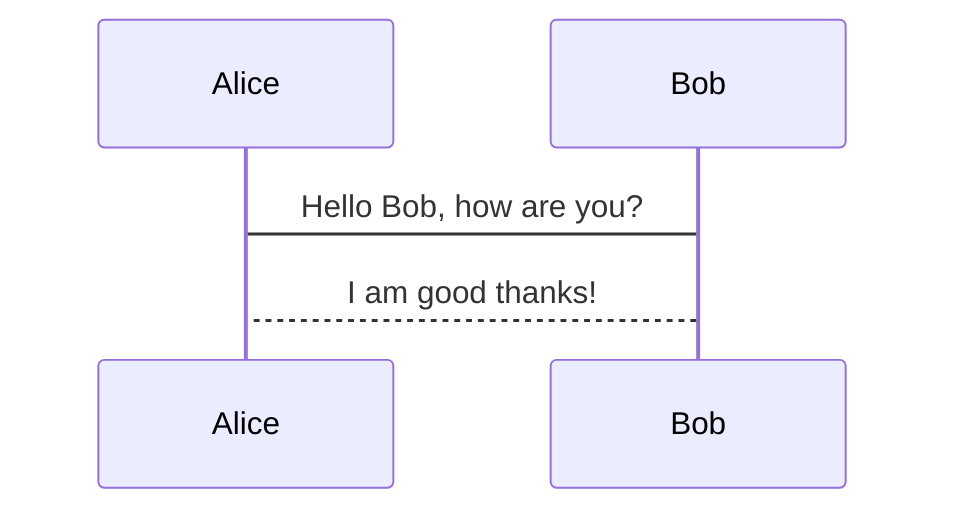 sequenceDiagram
participant A as Alice
participant B as Bob
A->B:Hello Bob, how are you?
B-->A: I am good thanks!